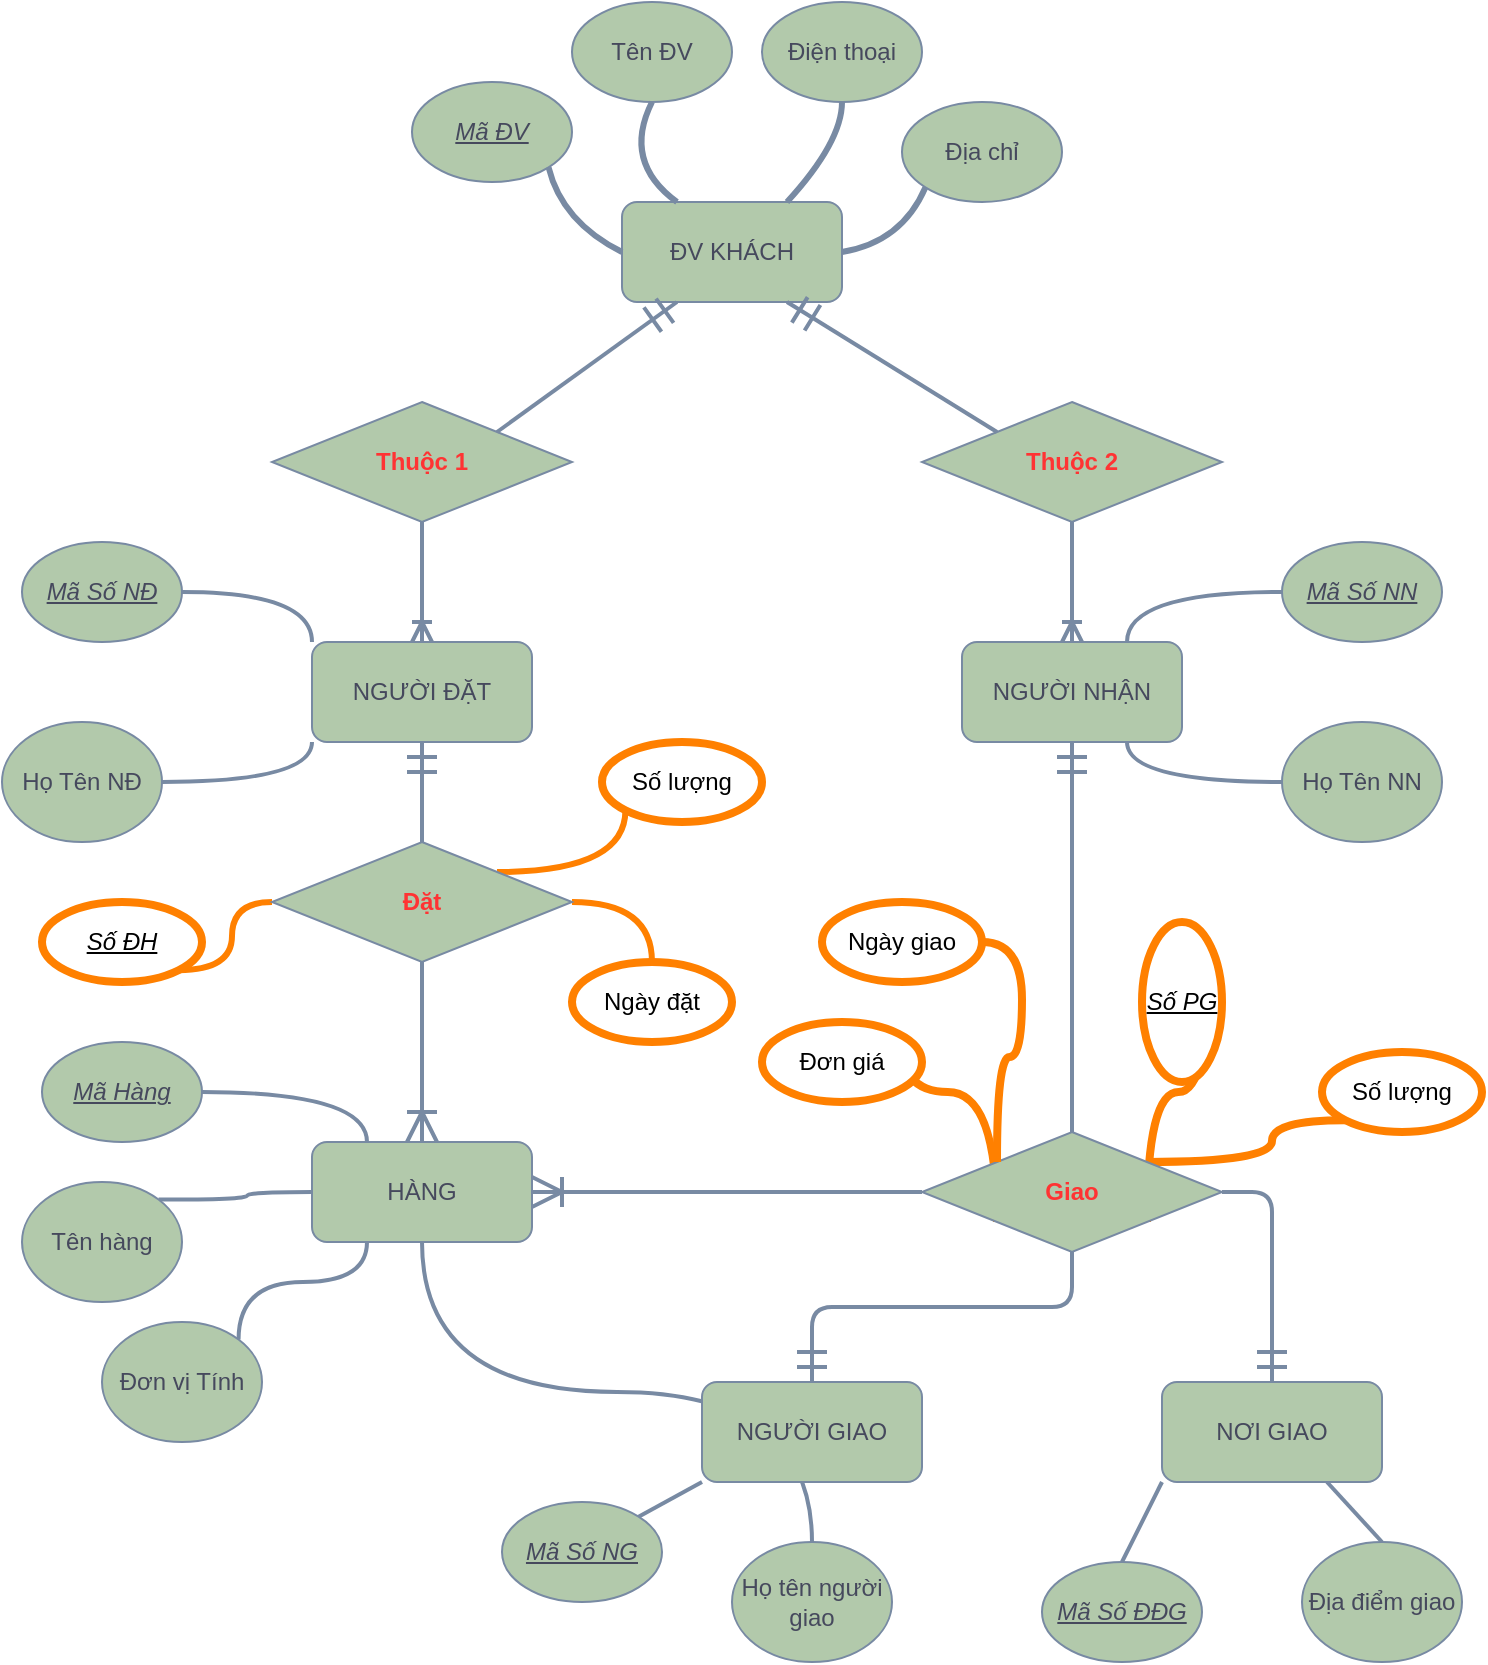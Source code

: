 <mxfile version="17.2.4" type="device"><diagram id="R2lEEEUBdFMjLlhIrx00" name="Page-1"><mxGraphModel dx="1150" dy="820" grid="1" gridSize="10" guides="1" tooltips="1" connect="1" arrows="1" fold="1" page="1" pageScale="1" pageWidth="850" pageHeight="1100" math="0" shadow="0" extFonts="Permanent Marker^https://fonts.googleapis.com/css?family=Permanent+Marker"><root><mxCell id="0"/><mxCell id="1" parent="0"/><mxCell id="_J4wI1E2QAGtuap3WyEC-2" value="&lt;i&gt;&lt;u&gt;Mã ĐV&lt;/u&gt;&lt;/i&gt;" style="ellipse;whiteSpace=wrap;html=1;rounded=0;sketch=0;fontColor=#46495D;strokeColor=#788AA3;fillColor=#B2C9AB;" vertex="1" parent="1"><mxGeometry x="305" y="150" width="80" height="50" as="geometry"/></mxCell><mxCell id="_J4wI1E2QAGtuap3WyEC-5" value="&lt;b&gt;&lt;font color=&quot;#ff3333&quot;&gt;Thuộc 1&lt;/font&gt;&lt;/b&gt;" style="rhombus;whiteSpace=wrap;html=1;fillColor=#B2C9AB;strokeColor=#788AA3;fontColor=#46495D;rounded=0;sketch=0;" vertex="1" parent="1"><mxGeometry x="235" y="310" width="150" height="60" as="geometry"/></mxCell><mxCell id="_J4wI1E2QAGtuap3WyEC-9" value="ĐV KHÁCH" style="rounded=1;whiteSpace=wrap;html=1;sketch=0;fontColor=#46495D;strokeColor=#788AA3;fillColor=#B2C9AB;" vertex="1" parent="1"><mxGeometry x="410" y="210" width="110" height="50" as="geometry"/></mxCell><mxCell id="_J4wI1E2QAGtuap3WyEC-11" value="Tên ĐV" style="ellipse;whiteSpace=wrap;html=1;rounded=0;sketch=0;fontColor=#46495D;strokeColor=#788AA3;fillColor=#B2C9AB;" vertex="1" parent="1"><mxGeometry x="385" y="110" width="80" height="50" as="geometry"/></mxCell><mxCell id="_J4wI1E2QAGtuap3WyEC-13" value="Điện thoại" style="ellipse;whiteSpace=wrap;html=1;rounded=0;sketch=0;fontColor=#46495D;strokeColor=#788AA3;fillColor=#B2C9AB;" vertex="1" parent="1"><mxGeometry x="480" y="110" width="80" height="50" as="geometry"/></mxCell><mxCell id="_J4wI1E2QAGtuap3WyEC-14" value="Địa chỉ" style="ellipse;whiteSpace=wrap;html=1;rounded=0;sketch=0;fontColor=#46495D;strokeColor=#788AA3;fillColor=#B2C9AB;" vertex="1" parent="1"><mxGeometry x="550" y="160" width="80" height="50" as="geometry"/></mxCell><mxCell id="_J4wI1E2QAGtuap3WyEC-16" value="" style="endArrow=none;html=1;rounded=1;sketch=0;fontColor=#46495D;targetPerimeterSpacing=0;strokeColor=#788AA3;strokeWidth=3;fillColor=#B2C9AB;curved=1;exitX=1;exitY=1;exitDx=0;exitDy=0;endSize=0;startSize=0;entryX=0;entryY=0.5;entryDx=0;entryDy=0;" edge="1" parent="1" source="_J4wI1E2QAGtuap3WyEC-2" target="_J4wI1E2QAGtuap3WyEC-9"><mxGeometry width="50" height="50" relative="1" as="geometry"><mxPoint x="460" y="320" as="sourcePoint"/><mxPoint x="510" y="270" as="targetPoint"/><Array as="points"><mxPoint x="380" y="220"/></Array></mxGeometry></mxCell><mxCell id="_J4wI1E2QAGtuap3WyEC-18" value="" style="endArrow=none;html=1;rounded=1;sketch=0;fontColor=#46495D;targetPerimeterSpacing=0;strokeColor=#788AA3;strokeWidth=3;fillColor=#B2C9AB;curved=1;exitX=0.5;exitY=1;exitDx=0;exitDy=0;endSize=0;startSize=0;entryX=0.25;entryY=0;entryDx=0;entryDy=0;" edge="1" parent="1" source="_J4wI1E2QAGtuap3WyEC-11" target="_J4wI1E2QAGtuap3WyEC-9"><mxGeometry width="50" height="50" relative="1" as="geometry"><mxPoint x="373.473" y="192.559" as="sourcePoint"/><mxPoint x="411.086" y="210" as="targetPoint"/><Array as="points"><mxPoint x="410" y="190"/></Array></mxGeometry></mxCell><mxCell id="_J4wI1E2QAGtuap3WyEC-22" value="" style="endArrow=none;html=1;rounded=1;sketch=0;fontColor=#46495D;startSize=0;endSize=0;targetPerimeterSpacing=0;strokeColor=#788AA3;strokeWidth=3;fillColor=#B2C9AB;curved=1;exitX=0.75;exitY=0;exitDx=0;exitDy=0;entryX=0.5;entryY=1;entryDx=0;entryDy=0;" edge="1" parent="1" source="_J4wI1E2QAGtuap3WyEC-9" target="_J4wI1E2QAGtuap3WyEC-13"><mxGeometry width="50" height="50" relative="1" as="geometry"><mxPoint x="470" y="190" as="sourcePoint"/><mxPoint x="520" y="140" as="targetPoint"/><Array as="points"><mxPoint x="520" y="180"/></Array></mxGeometry></mxCell><mxCell id="_J4wI1E2QAGtuap3WyEC-23" value="" style="endArrow=none;html=1;rounded=1;sketch=0;fontColor=#46495D;startSize=0;endSize=0;targetPerimeterSpacing=0;strokeColor=#788AA3;strokeWidth=3;fillColor=#B2C9AB;curved=1;exitX=1;exitY=0.5;exitDx=0;exitDy=0;entryX=0;entryY=1;entryDx=0;entryDy=0;" edge="1" parent="1" source="_J4wI1E2QAGtuap3WyEC-9" target="_J4wI1E2QAGtuap3WyEC-14"><mxGeometry width="50" height="50" relative="1" as="geometry"><mxPoint x="470" y="190" as="sourcePoint"/><mxPoint x="520" y="140" as="targetPoint"/><Array as="points"><mxPoint x="550" y="230"/></Array></mxGeometry></mxCell><mxCell id="_J4wI1E2QAGtuap3WyEC-24" value="&lt;b&gt;&lt;font color=&quot;#ff3333&quot;&gt;Thuộc 2&lt;/font&gt;&lt;/b&gt;" style="rhombus;whiteSpace=wrap;html=1;fillColor=#B2C9AB;strokeColor=#788AA3;fontColor=#46495D;rounded=0;sketch=0;" vertex="1" parent="1"><mxGeometry x="560" y="310" width="150" height="60" as="geometry"/></mxCell><mxCell id="_J4wI1E2QAGtuap3WyEC-25" value="" style="endArrow=ERmandOne;html=1;rounded=1;sketch=0;fontColor=none;startSize=7;endSize=12;targetPerimeterSpacing=0;strokeColor=#788AA3;strokeWidth=2;fillColor=#B2C9AB;curved=1;exitX=1;exitY=0;exitDx=0;exitDy=0;entryX=0.25;entryY=1;entryDx=0;entryDy=0;endFill=0;sourcePerimeterSpacing=0;startArrow=none;startFill=0;" edge="1" parent="1" source="_J4wI1E2QAGtuap3WyEC-5" target="_J4wI1E2QAGtuap3WyEC-9"><mxGeometry width="50" height="50" relative="1" as="geometry"><mxPoint x="400" y="350" as="sourcePoint"/><mxPoint x="450" y="300" as="targetPoint"/></mxGeometry></mxCell><mxCell id="_J4wI1E2QAGtuap3WyEC-26" value="" style="endArrow=ERmandOne;html=1;rounded=1;sketch=0;fontColor=none;startSize=7;endSize=12;targetPerimeterSpacing=0;strokeColor=#788AA3;strokeWidth=2;fillColor=#B2C9AB;curved=1;exitX=0;exitY=0;exitDx=0;exitDy=0;entryX=0.75;entryY=1;entryDx=0;entryDy=0;endFill=0;sourcePerimeterSpacing=0;startArrow=none;startFill=0;" edge="1" parent="1" source="_J4wI1E2QAGtuap3WyEC-24" target="_J4wI1E2QAGtuap3WyEC-9"><mxGeometry width="50" height="50" relative="1" as="geometry"><mxPoint x="357.5" y="335" as="sourcePoint"/><mxPoint x="447.5" y="270" as="targetPoint"/></mxGeometry></mxCell><mxCell id="_J4wI1E2QAGtuap3WyEC-31" style="edgeStyle=orthogonalEdgeStyle;curved=1;rounded=1;sketch=0;orthogonalLoop=1;jettySize=auto;html=1;exitX=0;exitY=0;exitDx=0;exitDy=0;entryX=1;entryY=0.5;entryDx=0;entryDy=0;fontColor=none;startArrow=none;startFill=0;endArrow=none;endFill=0;startSize=7;endSize=12;sourcePerimeterSpacing=0;targetPerimeterSpacing=0;strokeColor=#788AA3;strokeWidth=2;fillColor=#B2C9AB;" edge="1" parent="1" source="_J4wI1E2QAGtuap3WyEC-27" target="_J4wI1E2QAGtuap3WyEC-29"><mxGeometry relative="1" as="geometry"/></mxCell><mxCell id="_J4wI1E2QAGtuap3WyEC-32" value="" style="edgeStyle=orthogonalEdgeStyle;curved=1;rounded=1;sketch=0;orthogonalLoop=1;jettySize=auto;html=1;fontColor=none;startArrow=ERoneToMany;startFill=0;endArrow=none;endFill=0;startSize=7;endSize=12;sourcePerimeterSpacing=0;targetPerimeterSpacing=0;strokeColor=#788AA3;strokeWidth=2;fillColor=#B2C9AB;" edge="1" parent="1" source="_J4wI1E2QAGtuap3WyEC-27" target="_J4wI1E2QAGtuap3WyEC-5"><mxGeometry relative="1" as="geometry"/></mxCell><mxCell id="_J4wI1E2QAGtuap3WyEC-34" style="edgeStyle=orthogonalEdgeStyle;curved=1;rounded=1;sketch=0;orthogonalLoop=1;jettySize=auto;html=1;exitX=0;exitY=1;exitDx=0;exitDy=0;entryX=1;entryY=0.5;entryDx=0;entryDy=0;fontColor=none;startArrow=none;startFill=0;endArrow=none;endFill=0;startSize=7;endSize=12;sourcePerimeterSpacing=0;targetPerimeterSpacing=0;strokeColor=#788AA3;strokeWidth=2;fillColor=#B2C9AB;" edge="1" parent="1" source="_J4wI1E2QAGtuap3WyEC-27" target="_J4wI1E2QAGtuap3WyEC-33"><mxGeometry relative="1" as="geometry"/></mxCell><mxCell id="_J4wI1E2QAGtuap3WyEC-27" value="NGƯỜI ĐẶT" style="rounded=1;whiteSpace=wrap;html=1;sketch=0;fontColor=#46495D;strokeColor=#788AA3;fillColor=#B2C9AB;" vertex="1" parent="1"><mxGeometry x="255" y="430" width="110" height="50" as="geometry"/></mxCell><mxCell id="_J4wI1E2QAGtuap3WyEC-37" style="edgeStyle=orthogonalEdgeStyle;curved=1;rounded=1;sketch=0;orthogonalLoop=1;jettySize=auto;html=1;exitX=0.75;exitY=0;exitDx=0;exitDy=0;entryX=0;entryY=0.5;entryDx=0;entryDy=0;fontColor=none;startArrow=none;startFill=0;endArrow=none;endFill=0;startSize=7;endSize=12;sourcePerimeterSpacing=0;targetPerimeterSpacing=0;strokeColor=#788AA3;strokeWidth=2;fillColor=#B2C9AB;" edge="1" parent="1" source="_J4wI1E2QAGtuap3WyEC-28" target="_J4wI1E2QAGtuap3WyEC-35"><mxGeometry relative="1" as="geometry"/></mxCell><mxCell id="_J4wI1E2QAGtuap3WyEC-38" style="edgeStyle=orthogonalEdgeStyle;curved=1;rounded=1;sketch=0;orthogonalLoop=1;jettySize=auto;html=1;exitX=0.75;exitY=1;exitDx=0;exitDy=0;entryX=0;entryY=0.5;entryDx=0;entryDy=0;fontColor=none;startArrow=none;startFill=0;endArrow=none;endFill=0;startSize=7;endSize=12;sourcePerimeterSpacing=0;targetPerimeterSpacing=0;strokeColor=#788AA3;strokeWidth=2;fillColor=#B2C9AB;" edge="1" parent="1" source="_J4wI1E2QAGtuap3WyEC-28" target="_J4wI1E2QAGtuap3WyEC-36"><mxGeometry relative="1" as="geometry"/></mxCell><mxCell id="_J4wI1E2QAGtuap3WyEC-28" value="NGƯỜI NHẬN" style="rounded=1;whiteSpace=wrap;html=1;sketch=0;fontColor=#46495D;strokeColor=#788AA3;fillColor=#B2C9AB;" vertex="1" parent="1"><mxGeometry x="580" y="430" width="110" height="50" as="geometry"/></mxCell><mxCell id="_J4wI1E2QAGtuap3WyEC-29" value="&lt;i&gt;&lt;u&gt;Mã Số NĐ&lt;/u&gt;&lt;/i&gt;" style="ellipse;whiteSpace=wrap;html=1;rounded=0;sketch=0;fontColor=#46495D;strokeColor=#788AA3;fillColor=#B2C9AB;" vertex="1" parent="1"><mxGeometry x="110" y="380" width="80" height="50" as="geometry"/></mxCell><mxCell id="_J4wI1E2QAGtuap3WyEC-33" value="Họ Tên NĐ" style="ellipse;whiteSpace=wrap;html=1;rounded=0;sketch=0;fontColor=#46495D;strokeColor=#788AA3;fillColor=#B2C9AB;" vertex="1" parent="1"><mxGeometry x="100" y="470" width="80" height="60" as="geometry"/></mxCell><mxCell id="_J4wI1E2QAGtuap3WyEC-35" value="&lt;i&gt;&lt;u&gt;Mã Số NN&lt;/u&gt;&lt;/i&gt;" style="ellipse;whiteSpace=wrap;html=1;rounded=0;sketch=0;fontColor=#46495D;strokeColor=#788AA3;fillColor=#B2C9AB;" vertex="1" parent="1"><mxGeometry x="740" y="380" width="80" height="50" as="geometry"/></mxCell><mxCell id="_J4wI1E2QAGtuap3WyEC-36" value="Họ Tên NN" style="ellipse;whiteSpace=wrap;html=1;rounded=0;sketch=0;fontColor=#46495D;strokeColor=#788AA3;fillColor=#B2C9AB;" vertex="1" parent="1"><mxGeometry x="740" y="470" width="80" height="60" as="geometry"/></mxCell><mxCell id="_J4wI1E2QAGtuap3WyEC-39" value="" style="edgeStyle=orthogonalEdgeStyle;curved=1;rounded=1;sketch=0;orthogonalLoop=1;jettySize=auto;html=1;fontColor=none;startArrow=ERoneToMany;startFill=0;endArrow=none;endFill=0;startSize=7;endSize=12;sourcePerimeterSpacing=0;targetPerimeterSpacing=0;strokeColor=#788AA3;strokeWidth=2;fillColor=#B2C9AB;entryX=0.5;entryY=1;entryDx=0;entryDy=0;exitX=0.5;exitY=0;exitDx=0;exitDy=0;" edge="1" parent="1" source="_J4wI1E2QAGtuap3WyEC-28" target="_J4wI1E2QAGtuap3WyEC-24"><mxGeometry relative="1" as="geometry"><mxPoint x="320" y="440" as="sourcePoint"/><mxPoint x="320" y="380" as="targetPoint"/></mxGeometry></mxCell><mxCell id="_J4wI1E2QAGtuap3WyEC-54" value="" style="edgeStyle=orthogonalEdgeStyle;curved=1;rounded=1;sketch=0;orthogonalLoop=1;jettySize=auto;html=1;fontColor=none;startArrow=none;startFill=0;endArrow=ERoneToMany;endFill=0;startSize=7;endSize=12;sourcePerimeterSpacing=0;targetPerimeterSpacing=0;strokeColor=#788AA3;strokeWidth=2;fillColor=#B2C9AB;" edge="1" parent="1" source="_J4wI1E2QAGtuap3WyEC-40" target="_J4wI1E2QAGtuap3WyEC-44"><mxGeometry relative="1" as="geometry"/></mxCell><mxCell id="_J4wI1E2QAGtuap3WyEC-60" style="edgeStyle=orthogonalEdgeStyle;curved=1;rounded=1;sketch=0;orthogonalLoop=1;jettySize=auto;html=1;exitX=0;exitY=0.5;exitDx=0;exitDy=0;entryX=1;entryY=1;entryDx=0;entryDy=0;fontColor=none;startArrow=none;startFill=0;endArrow=none;endFill=0;startSize=7;endSize=12;sourcePerimeterSpacing=0;targetPerimeterSpacing=0;strokeColor=#FF8000;strokeWidth=3;fillColor=#B2C9AB;" edge="1" parent="1" source="_J4wI1E2QAGtuap3WyEC-40" target="_J4wI1E2QAGtuap3WyEC-58"><mxGeometry relative="1" as="geometry"/></mxCell><mxCell id="_J4wI1E2QAGtuap3WyEC-61" style="edgeStyle=orthogonalEdgeStyle;curved=1;rounded=1;sketch=0;orthogonalLoop=1;jettySize=auto;html=1;exitX=1;exitY=0;exitDx=0;exitDy=0;entryX=0;entryY=1;entryDx=0;entryDy=0;fontColor=none;startArrow=none;startFill=0;endArrow=none;endFill=0;startSize=7;endSize=12;sourcePerimeterSpacing=0;targetPerimeterSpacing=0;strokeColor=#FF8000;strokeWidth=3;fillColor=#B2C9AB;" edge="1" parent="1" source="_J4wI1E2QAGtuap3WyEC-40" target="_J4wI1E2QAGtuap3WyEC-57"><mxGeometry relative="1" as="geometry"/></mxCell><mxCell id="_J4wI1E2QAGtuap3WyEC-62" style="edgeStyle=orthogonalEdgeStyle;curved=1;rounded=1;sketch=0;orthogonalLoop=1;jettySize=auto;html=1;exitX=1;exitY=0.5;exitDx=0;exitDy=0;entryX=0.5;entryY=0;entryDx=0;entryDy=0;fontColor=none;startArrow=none;startFill=0;endArrow=none;endFill=0;startSize=7;endSize=12;sourcePerimeterSpacing=0;targetPerimeterSpacing=0;strokeColor=#FF8000;strokeWidth=3;fillColor=#B2C9AB;" edge="1" parent="1" source="_J4wI1E2QAGtuap3WyEC-40" target="_J4wI1E2QAGtuap3WyEC-55"><mxGeometry relative="1" as="geometry"/></mxCell><mxCell id="_J4wI1E2QAGtuap3WyEC-40" value="&lt;font color=&quot;#ff3333&quot;&gt;&lt;b&gt;Đặt&lt;/b&gt;&lt;/font&gt;" style="rhombus;whiteSpace=wrap;html=1;fillColor=#B2C9AB;strokeColor=#788AA3;fontColor=#46495D;rounded=0;sketch=0;" vertex="1" parent="1"><mxGeometry x="235" y="530" width="150" height="60" as="geometry"/></mxCell><mxCell id="_J4wI1E2QAGtuap3WyEC-41" value="" style="endArrow=ERmandOne;html=1;rounded=1;sketch=0;fontColor=none;startSize=7;endSize=12;sourcePerimeterSpacing=0;targetPerimeterSpacing=0;strokeColor=#788AA3;strokeWidth=2;fillColor=#B2C9AB;curved=1;exitX=0.5;exitY=0;exitDx=0;exitDy=0;entryX=0.5;entryY=1;entryDx=0;entryDy=0;endFill=0;" edge="1" parent="1" source="_J4wI1E2QAGtuap3WyEC-40" target="_J4wI1E2QAGtuap3WyEC-27"><mxGeometry width="50" height="50" relative="1" as="geometry"><mxPoint x="330" y="510" as="sourcePoint"/><mxPoint x="380" y="460" as="targetPoint"/></mxGeometry></mxCell><mxCell id="_J4wI1E2QAGtuap3WyEC-42" value="" style="endArrow=ERmandOne;html=1;rounded=1;sketch=0;fontColor=none;startSize=7;endSize=12;sourcePerimeterSpacing=0;targetPerimeterSpacing=0;strokeColor=#788AA3;strokeWidth=2;fillColor=#B2C9AB;curved=1;exitX=0.5;exitY=0;exitDx=0;exitDy=0;entryX=0.5;entryY=1;entryDx=0;entryDy=0;endFill=0;" edge="1" source="_J4wI1E2QAGtuap3WyEC-43" parent="1"><mxGeometry width="50" height="50" relative="1" as="geometry"><mxPoint x="655" y="510" as="sourcePoint"/><mxPoint x="635" y="480" as="targetPoint"/></mxGeometry></mxCell><mxCell id="_J4wI1E2QAGtuap3WyEC-68" style="edgeStyle=orthogonalEdgeStyle;curved=1;rounded=1;sketch=0;orthogonalLoop=1;jettySize=auto;html=1;exitX=0;exitY=1;exitDx=0;exitDy=0;entryX=1;entryY=0;entryDx=0;entryDy=0;fontColor=none;startArrow=none;startFill=0;endArrow=none;endFill=0;startSize=7;endSize=12;sourcePerimeterSpacing=0;targetPerimeterSpacing=0;strokeColor=#FF8000;strokeWidth=4;fillColor=#B2C9AB;" edge="1" parent="1" source="_J4wI1E2QAGtuap3WyEC-43" target="_J4wI1E2QAGtuap3WyEC-65"><mxGeometry relative="1" as="geometry"/></mxCell><mxCell id="_J4wI1E2QAGtuap3WyEC-69" style="edgeStyle=orthogonalEdgeStyle;curved=1;rounded=1;sketch=0;orthogonalLoop=1;jettySize=auto;html=1;exitX=1;exitY=1;exitDx=0;exitDy=0;entryX=0;entryY=0;entryDx=0;entryDy=0;fontColor=none;startArrow=none;startFill=0;endArrow=none;endFill=0;startSize=7;endSize=12;sourcePerimeterSpacing=0;targetPerimeterSpacing=0;strokeColor=#FF8000;strokeWidth=4;fillColor=#B2C9AB;" edge="1" parent="1" source="_J4wI1E2QAGtuap3WyEC-43" target="_J4wI1E2QAGtuap3WyEC-66"><mxGeometry relative="1" as="geometry"/></mxCell><mxCell id="_J4wI1E2QAGtuap3WyEC-70" style="edgeStyle=orthogonalEdgeStyle;curved=1;rounded=1;sketch=0;orthogonalLoop=1;jettySize=auto;html=1;exitX=1;exitY=0;exitDx=0;exitDy=0;entryX=0;entryY=1;entryDx=0;entryDy=0;fontColor=none;startArrow=none;startFill=0;endArrow=none;endFill=0;startSize=7;endSize=12;sourcePerimeterSpacing=0;targetPerimeterSpacing=0;strokeColor=#FF8000;strokeWidth=4;fillColor=#B2C9AB;" edge="1" parent="1" source="_J4wI1E2QAGtuap3WyEC-43" target="_J4wI1E2QAGtuap3WyEC-63"><mxGeometry relative="1" as="geometry"/></mxCell><mxCell id="_J4wI1E2QAGtuap3WyEC-77" style="rounded=1;sketch=0;orthogonalLoop=1;jettySize=auto;html=1;exitX=0.5;exitY=1;exitDx=0;exitDy=0;entryX=0.5;entryY=0;entryDx=0;entryDy=0;fontColor=none;startArrow=none;startFill=0;endArrow=ERmandOne;endFill=0;startSize=7;endSize=12;sourcePerimeterSpacing=0;targetPerimeterSpacing=0;strokeColor=#788AA3;strokeWidth=2;fillColor=#B2C9AB;edgeStyle=orthogonalEdgeStyle;" edge="1" parent="1" source="_J4wI1E2QAGtuap3WyEC-43" target="_J4wI1E2QAGtuap3WyEC-74"><mxGeometry relative="1" as="geometry"/></mxCell><mxCell id="_J4wI1E2QAGtuap3WyEC-43" value="&lt;b&gt;&lt;font color=&quot;#ff3333&quot;&gt;Giao&lt;/font&gt;&lt;/b&gt;" style="rhombus;whiteSpace=wrap;html=1;fillColor=#B2C9AB;strokeColor=#788AA3;fontColor=#46495D;rounded=0;sketch=0;" vertex="1" parent="1"><mxGeometry x="560" y="675" width="150" height="60" as="geometry"/></mxCell><mxCell id="_J4wI1E2QAGtuap3WyEC-50" style="edgeStyle=orthogonalEdgeStyle;curved=1;rounded=1;sketch=0;orthogonalLoop=1;jettySize=auto;html=1;exitX=0.25;exitY=0;exitDx=0;exitDy=0;entryX=1;entryY=0.5;entryDx=0;entryDy=0;fontColor=none;startArrow=none;startFill=0;endArrow=none;endFill=0;startSize=7;endSize=12;sourcePerimeterSpacing=0;targetPerimeterSpacing=0;strokeColor=#788AA3;strokeWidth=2;fillColor=#B2C9AB;" edge="1" parent="1" source="_J4wI1E2QAGtuap3WyEC-44" target="_J4wI1E2QAGtuap3WyEC-45"><mxGeometry relative="1" as="geometry"/></mxCell><mxCell id="_J4wI1E2QAGtuap3WyEC-51" style="edgeStyle=orthogonalEdgeStyle;curved=1;rounded=1;sketch=0;orthogonalLoop=1;jettySize=auto;html=1;exitX=0;exitY=0.5;exitDx=0;exitDy=0;entryX=1;entryY=0;entryDx=0;entryDy=0;fontColor=none;startArrow=none;startFill=0;endArrow=none;endFill=0;startSize=7;endSize=12;sourcePerimeterSpacing=0;targetPerimeterSpacing=0;strokeColor=#788AA3;strokeWidth=2;fillColor=#B2C9AB;" edge="1" parent="1" source="_J4wI1E2QAGtuap3WyEC-44" target="_J4wI1E2QAGtuap3WyEC-47"><mxGeometry relative="1" as="geometry"/></mxCell><mxCell id="_J4wI1E2QAGtuap3WyEC-52" style="edgeStyle=orthogonalEdgeStyle;curved=1;rounded=1;sketch=0;orthogonalLoop=1;jettySize=auto;html=1;exitX=0.25;exitY=1;exitDx=0;exitDy=0;entryX=1;entryY=0;entryDx=0;entryDy=0;fontColor=none;startArrow=none;startFill=0;endArrow=none;endFill=0;startSize=7;endSize=12;sourcePerimeterSpacing=0;targetPerimeterSpacing=0;strokeColor=#788AA3;strokeWidth=2;fillColor=#B2C9AB;" edge="1" parent="1" source="_J4wI1E2QAGtuap3WyEC-44" target="_J4wI1E2QAGtuap3WyEC-48"><mxGeometry relative="1" as="geometry"/></mxCell><mxCell id="_J4wI1E2QAGtuap3WyEC-44" value="HÀNG" style="rounded=1;whiteSpace=wrap;html=1;sketch=0;fontColor=#46495D;strokeColor=#788AA3;fillColor=#B2C9AB;" vertex="1" parent="1"><mxGeometry x="255" y="680" width="110" height="50" as="geometry"/></mxCell><mxCell id="_J4wI1E2QAGtuap3WyEC-45" value="&lt;i&gt;&lt;u&gt;Mã Hàng&lt;/u&gt;&lt;/i&gt;" style="ellipse;whiteSpace=wrap;html=1;rounded=0;sketch=0;fontColor=#46495D;strokeColor=#788AA3;fillColor=#B2C9AB;" vertex="1" parent="1"><mxGeometry x="120" y="630" width="80" height="50" as="geometry"/></mxCell><mxCell id="_J4wI1E2QAGtuap3WyEC-47" value="Tên hàng" style="ellipse;whiteSpace=wrap;html=1;rounded=0;sketch=0;fontColor=#46495D;strokeColor=#788AA3;fillColor=#B2C9AB;" vertex="1" parent="1"><mxGeometry x="110" y="700" width="80" height="60" as="geometry"/></mxCell><mxCell id="_J4wI1E2QAGtuap3WyEC-48" value="Đơn vị Tính" style="ellipse;whiteSpace=wrap;html=1;rounded=0;sketch=0;fontColor=#46495D;strokeColor=#788AA3;fillColor=#B2C9AB;" vertex="1" parent="1"><mxGeometry x="150" y="770" width="80" height="60" as="geometry"/></mxCell><mxCell id="_J4wI1E2QAGtuap3WyEC-53" style="edgeStyle=orthogonalEdgeStyle;curved=1;rounded=1;sketch=0;orthogonalLoop=1;jettySize=auto;html=1;exitX=0.5;exitY=0;exitDx=0;exitDy=0;entryX=0.5;entryY=1;entryDx=0;entryDy=0;fontColor=none;startArrow=none;startFill=0;endArrow=none;endFill=0;startSize=7;endSize=12;sourcePerimeterSpacing=0;targetPerimeterSpacing=0;strokeColor=#788AA3;strokeWidth=2;fillColor=#B2C9AB;" edge="1" parent="1" source="_J4wI1E2QAGtuap3WyEC-49" target="_J4wI1E2QAGtuap3WyEC-44"><mxGeometry relative="1" as="geometry"/></mxCell><mxCell id="_J4wI1E2QAGtuap3WyEC-49" value="Họ tên người giao" style="ellipse;whiteSpace=wrap;html=1;rounded=0;sketch=0;fontColor=#46495D;strokeColor=#788AA3;fillColor=#B2C9AB;" vertex="1" parent="1"><mxGeometry x="465" y="880" width="80" height="60" as="geometry"/></mxCell><mxCell id="_J4wI1E2QAGtuap3WyEC-55" value="Ngày đặt" style="ellipse;whiteSpace=wrap;html=1;rounded=0;sketch=0;strokeColor=#FF8000;fillColor=#FFFFFF;strokeWidth=4;" vertex="1" parent="1"><mxGeometry x="385" y="590" width="80" height="40" as="geometry"/></mxCell><mxCell id="_J4wI1E2QAGtuap3WyEC-57" value="Số lượng" style="ellipse;whiteSpace=wrap;html=1;rounded=0;sketch=0;strokeColor=#FF8000;fillColor=#FFFFFF;strokeWidth=4;" vertex="1" parent="1"><mxGeometry x="400" y="480" width="80" height="40" as="geometry"/></mxCell><mxCell id="_J4wI1E2QAGtuap3WyEC-58" value="&lt;i&gt;&lt;u&gt;Số ĐH&lt;/u&gt;&lt;/i&gt;" style="ellipse;whiteSpace=wrap;html=1;rounded=0;sketch=0;strokeColor=#FF8000;fillColor=#FFFFFF;strokeWidth=4;" vertex="1" parent="1"><mxGeometry x="120" y="560" width="80" height="40" as="geometry"/></mxCell><mxCell id="_J4wI1E2QAGtuap3WyEC-63" value="Số lượng" style="ellipse;whiteSpace=wrap;html=1;rounded=0;sketch=0;strokeColor=#FF8000;fillColor=#FFFFFF;strokeWidth=4;" vertex="1" parent="1"><mxGeometry x="760" y="635" width="80" height="40" as="geometry"/></mxCell><mxCell id="_J4wI1E2QAGtuap3WyEC-67" style="edgeStyle=orthogonalEdgeStyle;curved=1;rounded=1;sketch=0;orthogonalLoop=1;jettySize=auto;html=1;exitX=1;exitY=0.5;exitDx=0;exitDy=0;entryX=0;entryY=0;entryDx=0;entryDy=0;fontColor=none;startArrow=none;startFill=0;endArrow=none;endFill=0;startSize=7;endSize=12;sourcePerimeterSpacing=0;targetPerimeterSpacing=0;strokeColor=#FF8000;strokeWidth=4;fillColor=#B2C9AB;" edge="1" parent="1" source="_J4wI1E2QAGtuap3WyEC-64" target="_J4wI1E2QAGtuap3WyEC-43"><mxGeometry relative="1" as="geometry"/></mxCell><mxCell id="_J4wI1E2QAGtuap3WyEC-64" value="Ngày giao" style="ellipse;whiteSpace=wrap;html=1;rounded=0;sketch=0;strokeColor=#FF8000;fillColor=#FFFFFF;strokeWidth=4;" vertex="1" parent="1"><mxGeometry x="510" y="560" width="80" height="40" as="geometry"/></mxCell><mxCell id="_J4wI1E2QAGtuap3WyEC-65" value="Đơn giá" style="ellipse;whiteSpace=wrap;html=1;rounded=0;sketch=0;strokeColor=#FF8000;fillColor=#FFFFFF;strokeWidth=4;" vertex="1" parent="1"><mxGeometry x="480" y="620" width="80" height="40" as="geometry"/></mxCell><mxCell id="_J4wI1E2QAGtuap3WyEC-66" value="&lt;u&gt;&lt;i&gt;Số PG&lt;/i&gt;&lt;/u&gt;" style="ellipse;whiteSpace=wrap;html=1;rounded=0;sketch=0;strokeColor=#FF8000;fillColor=#FFFFFF;strokeWidth=4;direction=south;" vertex="1" parent="1"><mxGeometry x="670" y="570" width="40" height="80" as="geometry"/></mxCell><mxCell id="_J4wI1E2QAGtuap3WyEC-73" value="" style="edgeStyle=orthogonalEdgeStyle;curved=1;rounded=1;sketch=0;orthogonalLoop=1;jettySize=auto;html=1;fontColor=none;startArrow=none;startFill=0;endArrow=ERoneToMany;endFill=0;startSize=7;endSize=12;sourcePerimeterSpacing=0;targetPerimeterSpacing=0;strokeColor=#788AA3;strokeWidth=2;fillColor=#B2C9AB;exitX=0;exitY=0.5;exitDx=0;exitDy=0;entryX=1;entryY=0.5;entryDx=0;entryDy=0;" edge="1" parent="1" source="_J4wI1E2QAGtuap3WyEC-43" target="_J4wI1E2QAGtuap3WyEC-44"><mxGeometry relative="1" as="geometry"><mxPoint x="320" y="600" as="sourcePoint"/><mxPoint x="320" y="690" as="targetPoint"/></mxGeometry></mxCell><mxCell id="_J4wI1E2QAGtuap3WyEC-86" style="edgeStyle=none;rounded=1;sketch=0;orthogonalLoop=1;jettySize=auto;html=1;exitX=0;exitY=1;exitDx=0;exitDy=0;entryX=1;entryY=0;entryDx=0;entryDy=0;fontColor=none;startArrow=none;startFill=0;endArrow=none;endFill=0;startSize=7;endSize=12;sourcePerimeterSpacing=0;targetPerimeterSpacing=0;strokeColor=#788AA3;strokeWidth=2;fillColor=#B2C9AB;" edge="1" parent="1" source="_J4wI1E2QAGtuap3WyEC-74" target="_J4wI1E2QAGtuap3WyEC-79"><mxGeometry relative="1" as="geometry"/></mxCell><mxCell id="_J4wI1E2QAGtuap3WyEC-74" value="NGƯỜI GIAO" style="rounded=1;whiteSpace=wrap;html=1;sketch=0;fontColor=#46495D;strokeColor=#788AA3;fillColor=#B2C9AB;" vertex="1" parent="1"><mxGeometry x="450" y="800" width="110" height="50" as="geometry"/></mxCell><mxCell id="_J4wI1E2QAGtuap3WyEC-84" style="rounded=1;sketch=0;orthogonalLoop=1;jettySize=auto;html=1;exitX=0;exitY=1;exitDx=0;exitDy=0;entryX=0.5;entryY=0;entryDx=0;entryDy=0;fontColor=none;startArrow=none;startFill=0;endArrow=none;endFill=0;startSize=7;endSize=12;sourcePerimeterSpacing=0;targetPerimeterSpacing=0;strokeColor=#788AA3;strokeWidth=2;fillColor=#B2C9AB;" edge="1" parent="1" source="_J4wI1E2QAGtuap3WyEC-75" target="_J4wI1E2QAGtuap3WyEC-80"><mxGeometry relative="1" as="geometry"/></mxCell><mxCell id="_J4wI1E2QAGtuap3WyEC-85" style="edgeStyle=none;rounded=1;sketch=0;orthogonalLoop=1;jettySize=auto;html=1;exitX=0.75;exitY=1;exitDx=0;exitDy=0;entryX=0.5;entryY=0;entryDx=0;entryDy=0;fontColor=none;startArrow=none;startFill=0;endArrow=none;endFill=0;startSize=7;endSize=12;sourcePerimeterSpacing=0;targetPerimeterSpacing=0;strokeColor=#788AA3;strokeWidth=2;fillColor=#B2C9AB;" edge="1" parent="1" source="_J4wI1E2QAGtuap3WyEC-75" target="_J4wI1E2QAGtuap3WyEC-83"><mxGeometry relative="1" as="geometry"/></mxCell><mxCell id="_J4wI1E2QAGtuap3WyEC-75" value="NƠI GIAO" style="rounded=1;whiteSpace=wrap;html=1;sketch=0;fontColor=#46495D;strokeColor=#788AA3;fillColor=#B2C9AB;" vertex="1" parent="1"><mxGeometry x="680" y="800" width="110" height="50" as="geometry"/></mxCell><mxCell id="_J4wI1E2QAGtuap3WyEC-78" style="rounded=1;sketch=0;orthogonalLoop=1;jettySize=auto;html=1;exitX=1;exitY=0.5;exitDx=0;exitDy=0;fontColor=none;startArrow=none;startFill=0;endArrow=ERmandOne;endFill=0;startSize=7;endSize=12;sourcePerimeterSpacing=0;targetPerimeterSpacing=0;strokeColor=#788AA3;strokeWidth=2;fillColor=#B2C9AB;edgeStyle=orthogonalEdgeStyle;" edge="1" parent="1" source="_J4wI1E2QAGtuap3WyEC-43" target="_J4wI1E2QAGtuap3WyEC-75"><mxGeometry relative="1" as="geometry"><mxPoint x="645" y="745" as="sourcePoint"/><mxPoint x="515" y="810" as="targetPoint"/></mxGeometry></mxCell><mxCell id="_J4wI1E2QAGtuap3WyEC-79" value="&lt;i&gt;&lt;u&gt;Mã Số NG&lt;/u&gt;&lt;/i&gt;" style="ellipse;whiteSpace=wrap;html=1;rounded=0;sketch=0;fontColor=#46495D;strokeColor=#788AA3;fillColor=#B2C9AB;" vertex="1" parent="1"><mxGeometry x="350" y="860" width="80" height="50" as="geometry"/></mxCell><mxCell id="_J4wI1E2QAGtuap3WyEC-80" value="&lt;i&gt;&lt;u&gt;Mã Số ĐĐG&lt;/u&gt;&lt;/i&gt;" style="ellipse;whiteSpace=wrap;html=1;rounded=0;sketch=0;fontColor=#46495D;strokeColor=#788AA3;fillColor=#B2C9AB;" vertex="1" parent="1"><mxGeometry x="620" y="890" width="80" height="50" as="geometry"/></mxCell><mxCell id="_J4wI1E2QAGtuap3WyEC-83" value="Địa điểm giao" style="ellipse;whiteSpace=wrap;html=1;rounded=0;sketch=0;fontColor=#46495D;strokeColor=#788AA3;fillColor=#B2C9AB;" vertex="1" parent="1"><mxGeometry x="750" y="880" width="80" height="60" as="geometry"/></mxCell></root></mxGraphModel></diagram></mxfile>